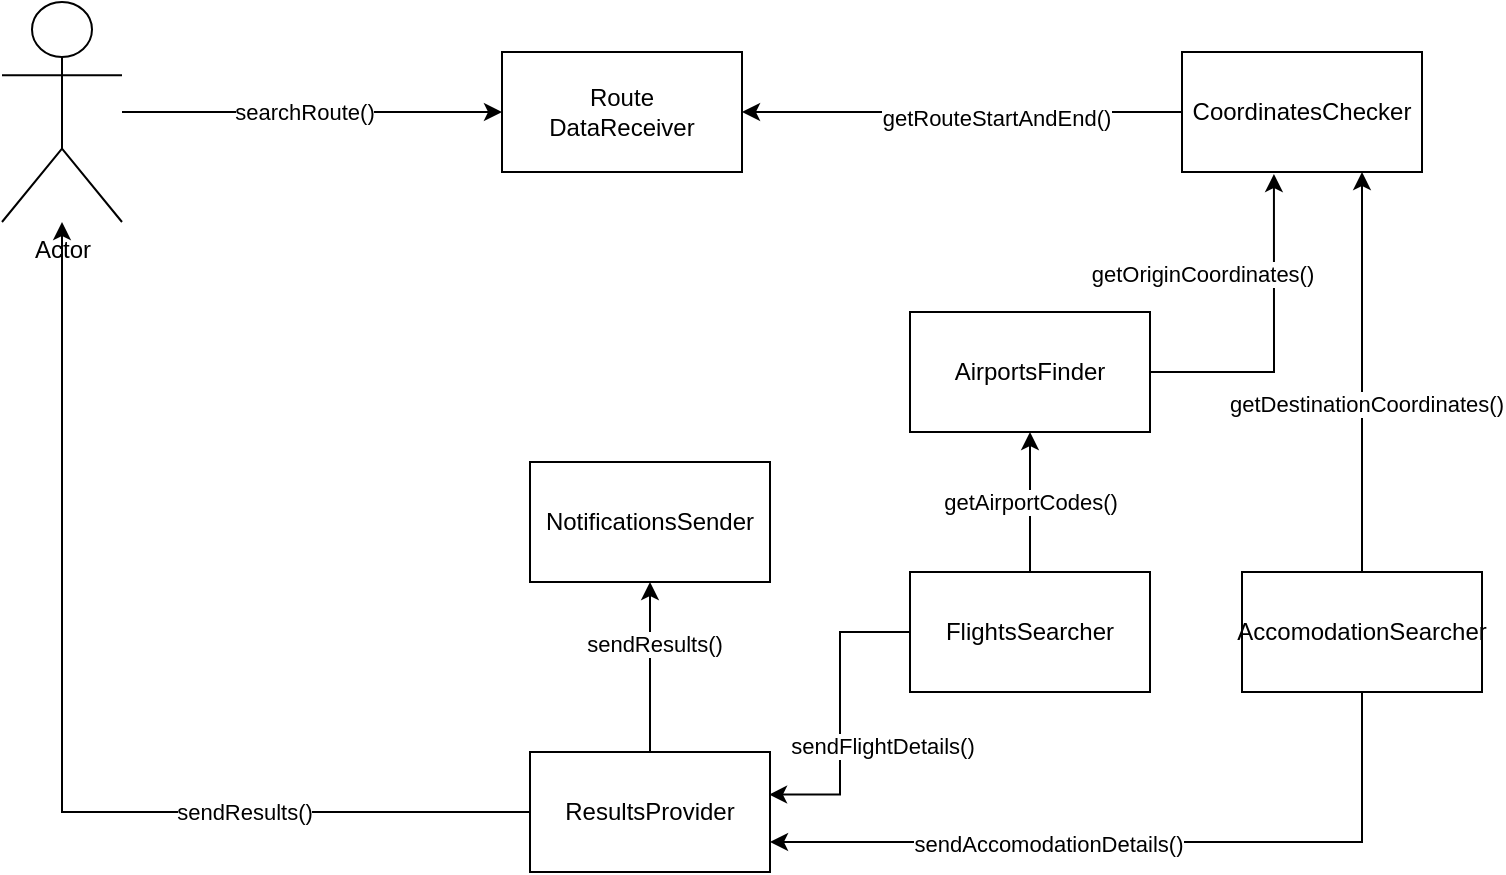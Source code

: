 <mxfile version="20.0.3" type="github">
  <diagram id="A2LYp7rud2xrGohPI7zX" name="Page-1">
    <mxGraphModel dx="981" dy="608" grid="1" gridSize="10" guides="1" tooltips="1" connect="1" arrows="1" fold="1" page="1" pageScale="1" pageWidth="827" pageHeight="1169" math="0" shadow="0">
      <root>
        <mxCell id="0" />
        <mxCell id="1" parent="0" />
        <mxCell id="raJf8hORaa994BfKWjeC-2" value="Route&lt;br&gt;DataReceiver" style="rounded=0;whiteSpace=wrap;html=1;" vertex="1" parent="1">
          <mxGeometry x="280" y="320" width="120" height="60" as="geometry" />
        </mxCell>
        <mxCell id="raJf8hORaa994BfKWjeC-19" style="edgeStyle=orthogonalEdgeStyle;rounded=0;orthogonalLoop=1;jettySize=auto;html=1;entryX=1;entryY=0.5;entryDx=0;entryDy=0;" edge="1" parent="1" source="raJf8hORaa994BfKWjeC-3" target="raJf8hORaa994BfKWjeC-2">
          <mxGeometry relative="1" as="geometry" />
        </mxCell>
        <mxCell id="raJf8hORaa994BfKWjeC-20" value="getRouteStartAndEnd()" style="edgeLabel;html=1;align=center;verticalAlign=middle;resizable=0;points=[];" vertex="1" connectable="0" parent="raJf8hORaa994BfKWjeC-19">
          <mxGeometry x="-0.154" y="3" relative="1" as="geometry">
            <mxPoint as="offset" />
          </mxGeometry>
        </mxCell>
        <mxCell id="raJf8hORaa994BfKWjeC-3" value="CoordinatesChecker" style="rounded=0;whiteSpace=wrap;html=1;" vertex="1" parent="1">
          <mxGeometry x="620" y="320" width="120" height="60" as="geometry" />
        </mxCell>
        <mxCell id="raJf8hORaa994BfKWjeC-22" style="edgeStyle=orthogonalEdgeStyle;rounded=0;orthogonalLoop=1;jettySize=auto;html=1;entryX=0.383;entryY=1.017;entryDx=0;entryDy=0;entryPerimeter=0;" edge="1" parent="1" source="raJf8hORaa994BfKWjeC-4" target="raJf8hORaa994BfKWjeC-3">
          <mxGeometry relative="1" as="geometry" />
        </mxCell>
        <mxCell id="raJf8hORaa994BfKWjeC-23" value="getOriginCoordinates()" style="edgeLabel;html=1;align=center;verticalAlign=middle;resizable=0;points=[];" vertex="1" connectable="0" parent="raJf8hORaa994BfKWjeC-22">
          <mxGeometry x="0.573" y="1" relative="1" as="geometry">
            <mxPoint x="-35" y="15" as="offset" />
          </mxGeometry>
        </mxCell>
        <mxCell id="raJf8hORaa994BfKWjeC-4" value="AirportsFinder" style="rounded=0;whiteSpace=wrap;html=1;" vertex="1" parent="1">
          <mxGeometry x="484" y="450" width="120" height="60" as="geometry" />
        </mxCell>
        <mxCell id="raJf8hORaa994BfKWjeC-26" value="getAirportCodes()" style="edgeStyle=orthogonalEdgeStyle;rounded=0;orthogonalLoop=1;jettySize=auto;html=1;entryX=0.5;entryY=1;entryDx=0;entryDy=0;" edge="1" parent="1" source="raJf8hORaa994BfKWjeC-6" target="raJf8hORaa994BfKWjeC-4">
          <mxGeometry relative="1" as="geometry" />
        </mxCell>
        <mxCell id="raJf8hORaa994BfKWjeC-27" style="edgeStyle=orthogonalEdgeStyle;rounded=0;orthogonalLoop=1;jettySize=auto;html=1;entryX=0.996;entryY=0.355;entryDx=0;entryDy=0;entryPerimeter=0;" edge="1" parent="1" source="raJf8hORaa994BfKWjeC-6" target="raJf8hORaa994BfKWjeC-8">
          <mxGeometry relative="1" as="geometry" />
        </mxCell>
        <mxCell id="raJf8hORaa994BfKWjeC-30" value="sendFlightDetails()" style="edgeLabel;html=1;align=center;verticalAlign=middle;resizable=0;points=[];" vertex="1" connectable="0" parent="raJf8hORaa994BfKWjeC-27">
          <mxGeometry x="0.205" relative="1" as="geometry">
            <mxPoint x="21" as="offset" />
          </mxGeometry>
        </mxCell>
        <mxCell id="raJf8hORaa994BfKWjeC-6" value="FlightsSearcher" style="rounded=0;whiteSpace=wrap;html=1;" vertex="1" parent="1">
          <mxGeometry x="484" y="580" width="120" height="60" as="geometry" />
        </mxCell>
        <mxCell id="raJf8hORaa994BfKWjeC-24" style="edgeStyle=orthogonalEdgeStyle;rounded=0;orthogonalLoop=1;jettySize=auto;html=1;entryX=0.75;entryY=1;entryDx=0;entryDy=0;" edge="1" parent="1" source="raJf8hORaa994BfKWjeC-7" target="raJf8hORaa994BfKWjeC-3">
          <mxGeometry relative="1" as="geometry" />
        </mxCell>
        <mxCell id="raJf8hORaa994BfKWjeC-25" value="getDestinationCoordinates()" style="edgeLabel;html=1;align=center;verticalAlign=middle;resizable=0;points=[];" vertex="1" connectable="0" parent="raJf8hORaa994BfKWjeC-24">
          <mxGeometry x="-0.16" y="-2" relative="1" as="geometry">
            <mxPoint as="offset" />
          </mxGeometry>
        </mxCell>
        <mxCell id="raJf8hORaa994BfKWjeC-28" style="edgeStyle=orthogonalEdgeStyle;rounded=0;orthogonalLoop=1;jettySize=auto;html=1;entryX=1;entryY=0.75;entryDx=0;entryDy=0;" edge="1" parent="1" source="raJf8hORaa994BfKWjeC-7" target="raJf8hORaa994BfKWjeC-8">
          <mxGeometry relative="1" as="geometry">
            <Array as="points">
              <mxPoint x="710" y="715" />
            </Array>
          </mxGeometry>
        </mxCell>
        <mxCell id="raJf8hORaa994BfKWjeC-29" value="sendAccomodationDetails()" style="edgeLabel;html=1;align=center;verticalAlign=middle;resizable=0;points=[];" vertex="1" connectable="0" parent="raJf8hORaa994BfKWjeC-28">
          <mxGeometry x="0.252" y="1" relative="1" as="geometry">
            <mxPoint as="offset" />
          </mxGeometry>
        </mxCell>
        <mxCell id="raJf8hORaa994BfKWjeC-7" value="AccomodationSearcher" style="rounded=0;whiteSpace=wrap;html=1;" vertex="1" parent="1">
          <mxGeometry x="650" y="580" width="120" height="60" as="geometry" />
        </mxCell>
        <mxCell id="raJf8hORaa994BfKWjeC-31" style="edgeStyle=orthogonalEdgeStyle;rounded=0;orthogonalLoop=1;jettySize=auto;html=1;" edge="1" parent="1" source="raJf8hORaa994BfKWjeC-8" target="raJf8hORaa994BfKWjeC-10">
          <mxGeometry relative="1" as="geometry">
            <mxPoint x="60" y="410" as="targetPoint" />
          </mxGeometry>
        </mxCell>
        <mxCell id="raJf8hORaa994BfKWjeC-32" value="sendResults()" style="edgeLabel;html=1;align=center;verticalAlign=middle;resizable=0;points=[];" vertex="1" connectable="0" parent="raJf8hORaa994BfKWjeC-31">
          <mxGeometry x="-0.458" relative="1" as="geometry">
            <mxPoint as="offset" />
          </mxGeometry>
        </mxCell>
        <mxCell id="raJf8hORaa994BfKWjeC-33" style="edgeStyle=orthogonalEdgeStyle;rounded=0;orthogonalLoop=1;jettySize=auto;html=1;" edge="1" parent="1" source="raJf8hORaa994BfKWjeC-8" target="raJf8hORaa994BfKWjeC-9">
          <mxGeometry relative="1" as="geometry" />
        </mxCell>
        <mxCell id="raJf8hORaa994BfKWjeC-34" value="sendResults()" style="edgeLabel;html=1;align=center;verticalAlign=middle;resizable=0;points=[];" vertex="1" connectable="0" parent="raJf8hORaa994BfKWjeC-33">
          <mxGeometry x="0.267" y="-2" relative="1" as="geometry">
            <mxPoint as="offset" />
          </mxGeometry>
        </mxCell>
        <mxCell id="raJf8hORaa994BfKWjeC-8" value="ResultsProvider" style="rounded=0;whiteSpace=wrap;html=1;" vertex="1" parent="1">
          <mxGeometry x="294" y="670" width="120" height="60" as="geometry" />
        </mxCell>
        <mxCell id="raJf8hORaa994BfKWjeC-9" value="NotificationsSender" style="rounded=0;whiteSpace=wrap;html=1;" vertex="1" parent="1">
          <mxGeometry x="294" y="525" width="120" height="60" as="geometry" />
        </mxCell>
        <mxCell id="raJf8hORaa994BfKWjeC-11" style="edgeStyle=orthogonalEdgeStyle;rounded=0;orthogonalLoop=1;jettySize=auto;html=1;entryX=0;entryY=0.5;entryDx=0;entryDy=0;" edge="1" parent="1" source="raJf8hORaa994BfKWjeC-10" target="raJf8hORaa994BfKWjeC-2">
          <mxGeometry relative="1" as="geometry" />
        </mxCell>
        <mxCell id="raJf8hORaa994BfKWjeC-12" value="searchRoute()" style="edgeLabel;html=1;align=center;verticalAlign=middle;resizable=0;points=[];" vertex="1" connectable="0" parent="raJf8hORaa994BfKWjeC-11">
          <mxGeometry x="0.31" y="3" relative="1" as="geometry">
            <mxPoint x="-34" y="3" as="offset" />
          </mxGeometry>
        </mxCell>
        <mxCell id="raJf8hORaa994BfKWjeC-10" value="Actor" style="shape=umlActor;verticalLabelPosition=bottom;verticalAlign=top;html=1;outlineConnect=0;" vertex="1" parent="1">
          <mxGeometry x="30" y="295" width="60" height="110" as="geometry" />
        </mxCell>
      </root>
    </mxGraphModel>
  </diagram>
</mxfile>
